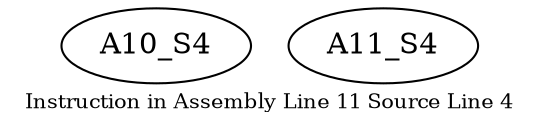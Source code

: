 digraph{
	node [ ]
	edge [ ]
	
	A10_S4 [ ]
	A11_S4 [ ]
	label = "Instruction in Assembly Line 11 Source Line 4"
	fontsize = "10"
}
